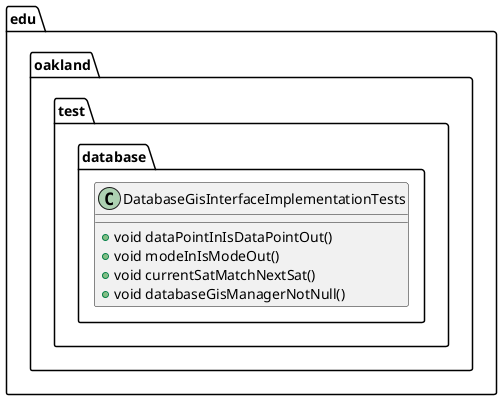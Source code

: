 @startuml DatabaseGisInterfaceImplementationTests

package edu.oakland.test.database {
    class DatabaseGisInterfaceImplementationTests {
        + void dataPointInIsDataPointOut()
        + void modeInIsModeOut()
        + void currentSatMatchNextSat()
        + void databaseGisManagerNotNull()
    }
}

@enduml
